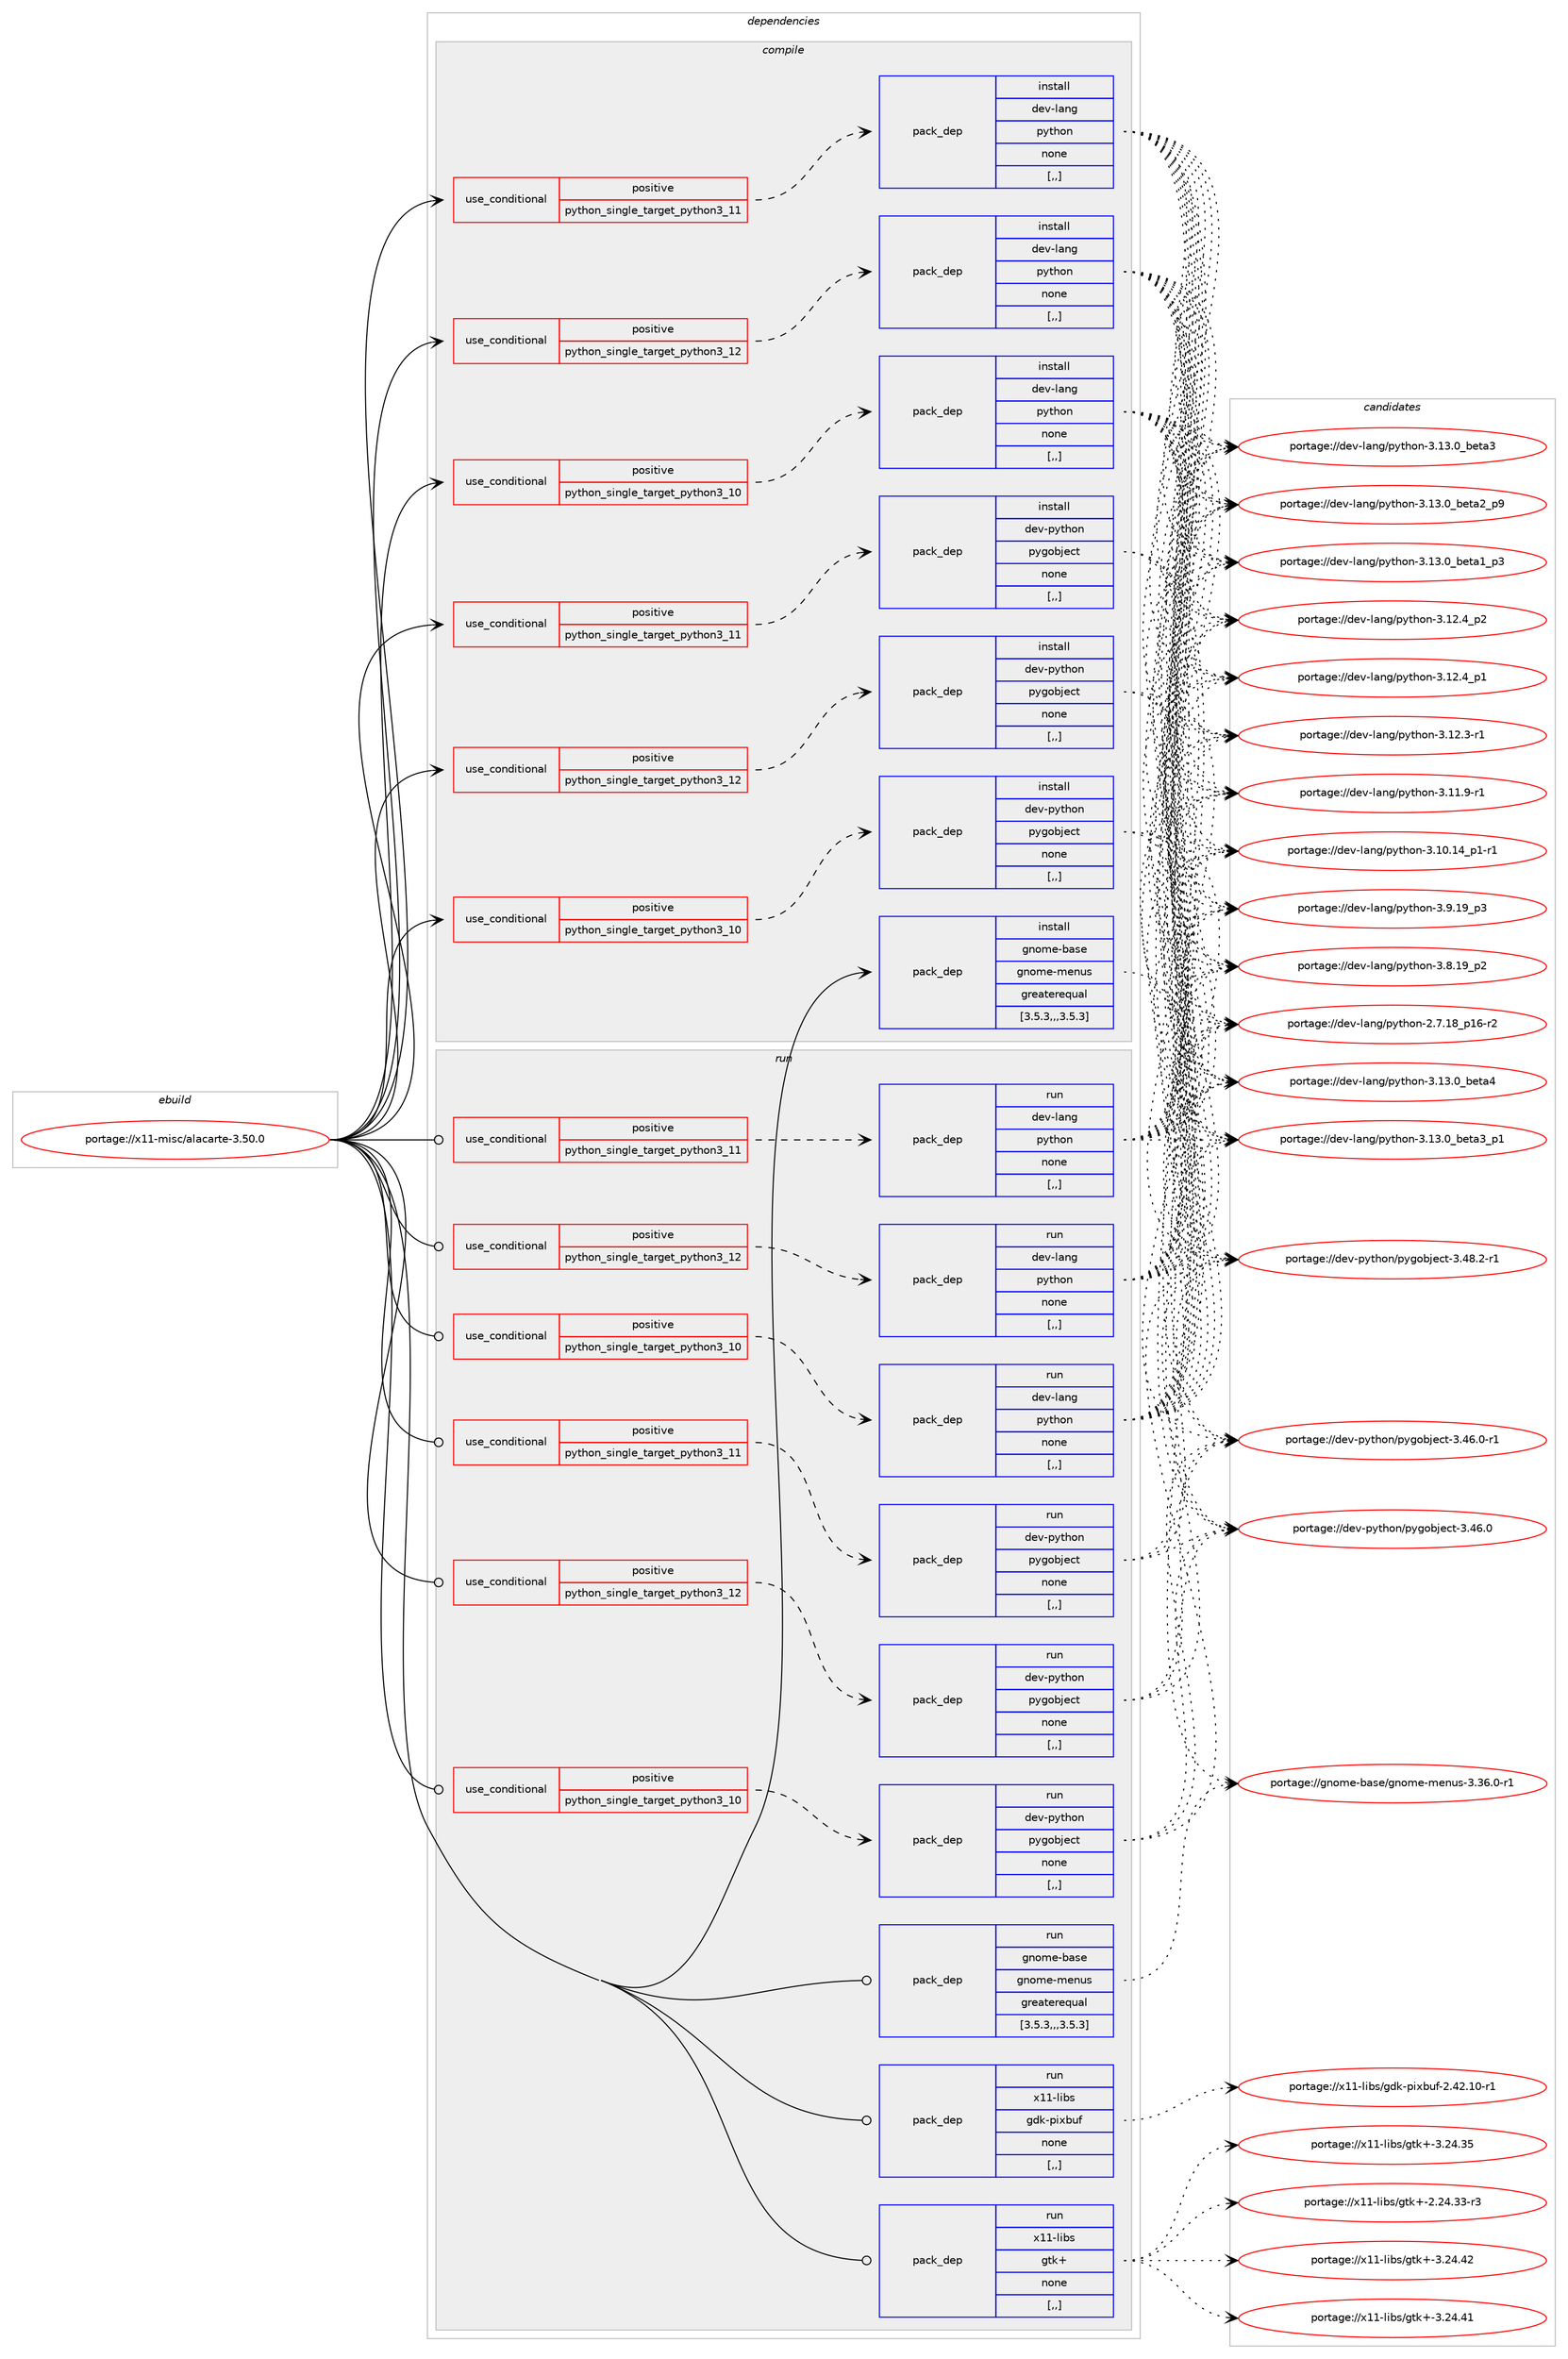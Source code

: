 digraph prolog {

# *************
# Graph options
# *************

newrank=true;
concentrate=true;
compound=true;
graph [rankdir=LR,fontname=Helvetica,fontsize=10,ranksep=1.5];#, ranksep=2.5, nodesep=0.2];
edge  [arrowhead=vee];
node  [fontname=Helvetica,fontsize=10];

# **********
# The ebuild
# **********

subgraph cluster_leftcol {
color=gray;
label=<<i>ebuild</i>>;
id [label="portage://x11-misc/alacarte-3.50.0", color=red, width=4, href="../x11-misc/alacarte-3.50.0.svg"];
}

# ****************
# The dependencies
# ****************

subgraph cluster_midcol {
color=gray;
label=<<i>dependencies</i>>;
subgraph cluster_compile {
fillcolor="#eeeeee";
style=filled;
label=<<i>compile</i>>;
subgraph cond122089 {
dependency459650 [label=<<TABLE BORDER="0" CELLBORDER="1" CELLSPACING="0" CELLPADDING="4"><TR><TD ROWSPAN="3" CELLPADDING="10">use_conditional</TD></TR><TR><TD>positive</TD></TR><TR><TD>python_single_target_python3_10</TD></TR></TABLE>>, shape=none, color=red];
subgraph pack334178 {
dependency459651 [label=<<TABLE BORDER="0" CELLBORDER="1" CELLSPACING="0" CELLPADDING="4" WIDTH="220"><TR><TD ROWSPAN="6" CELLPADDING="30">pack_dep</TD></TR><TR><TD WIDTH="110">install</TD></TR><TR><TD>dev-lang</TD></TR><TR><TD>python</TD></TR><TR><TD>none</TD></TR><TR><TD>[,,]</TD></TR></TABLE>>, shape=none, color=blue];
}
dependency459650:e -> dependency459651:w [weight=20,style="dashed",arrowhead="vee"];
}
id:e -> dependency459650:w [weight=20,style="solid",arrowhead="vee"];
subgraph cond122090 {
dependency459652 [label=<<TABLE BORDER="0" CELLBORDER="1" CELLSPACING="0" CELLPADDING="4"><TR><TD ROWSPAN="3" CELLPADDING="10">use_conditional</TD></TR><TR><TD>positive</TD></TR><TR><TD>python_single_target_python3_10</TD></TR></TABLE>>, shape=none, color=red];
subgraph pack334179 {
dependency459653 [label=<<TABLE BORDER="0" CELLBORDER="1" CELLSPACING="0" CELLPADDING="4" WIDTH="220"><TR><TD ROWSPAN="6" CELLPADDING="30">pack_dep</TD></TR><TR><TD WIDTH="110">install</TD></TR><TR><TD>dev-python</TD></TR><TR><TD>pygobject</TD></TR><TR><TD>none</TD></TR><TR><TD>[,,]</TD></TR></TABLE>>, shape=none, color=blue];
}
dependency459652:e -> dependency459653:w [weight=20,style="dashed",arrowhead="vee"];
}
id:e -> dependency459652:w [weight=20,style="solid",arrowhead="vee"];
subgraph cond122091 {
dependency459654 [label=<<TABLE BORDER="0" CELLBORDER="1" CELLSPACING="0" CELLPADDING="4"><TR><TD ROWSPAN="3" CELLPADDING="10">use_conditional</TD></TR><TR><TD>positive</TD></TR><TR><TD>python_single_target_python3_11</TD></TR></TABLE>>, shape=none, color=red];
subgraph pack334180 {
dependency459655 [label=<<TABLE BORDER="0" CELLBORDER="1" CELLSPACING="0" CELLPADDING="4" WIDTH="220"><TR><TD ROWSPAN="6" CELLPADDING="30">pack_dep</TD></TR><TR><TD WIDTH="110">install</TD></TR><TR><TD>dev-lang</TD></TR><TR><TD>python</TD></TR><TR><TD>none</TD></TR><TR><TD>[,,]</TD></TR></TABLE>>, shape=none, color=blue];
}
dependency459654:e -> dependency459655:w [weight=20,style="dashed",arrowhead="vee"];
}
id:e -> dependency459654:w [weight=20,style="solid",arrowhead="vee"];
subgraph cond122092 {
dependency459656 [label=<<TABLE BORDER="0" CELLBORDER="1" CELLSPACING="0" CELLPADDING="4"><TR><TD ROWSPAN="3" CELLPADDING="10">use_conditional</TD></TR><TR><TD>positive</TD></TR><TR><TD>python_single_target_python3_11</TD></TR></TABLE>>, shape=none, color=red];
subgraph pack334181 {
dependency459657 [label=<<TABLE BORDER="0" CELLBORDER="1" CELLSPACING="0" CELLPADDING="4" WIDTH="220"><TR><TD ROWSPAN="6" CELLPADDING="30">pack_dep</TD></TR><TR><TD WIDTH="110">install</TD></TR><TR><TD>dev-python</TD></TR><TR><TD>pygobject</TD></TR><TR><TD>none</TD></TR><TR><TD>[,,]</TD></TR></TABLE>>, shape=none, color=blue];
}
dependency459656:e -> dependency459657:w [weight=20,style="dashed",arrowhead="vee"];
}
id:e -> dependency459656:w [weight=20,style="solid",arrowhead="vee"];
subgraph cond122093 {
dependency459658 [label=<<TABLE BORDER="0" CELLBORDER="1" CELLSPACING="0" CELLPADDING="4"><TR><TD ROWSPAN="3" CELLPADDING="10">use_conditional</TD></TR><TR><TD>positive</TD></TR><TR><TD>python_single_target_python3_12</TD></TR></TABLE>>, shape=none, color=red];
subgraph pack334182 {
dependency459659 [label=<<TABLE BORDER="0" CELLBORDER="1" CELLSPACING="0" CELLPADDING="4" WIDTH="220"><TR><TD ROWSPAN="6" CELLPADDING="30">pack_dep</TD></TR><TR><TD WIDTH="110">install</TD></TR><TR><TD>dev-lang</TD></TR><TR><TD>python</TD></TR><TR><TD>none</TD></TR><TR><TD>[,,]</TD></TR></TABLE>>, shape=none, color=blue];
}
dependency459658:e -> dependency459659:w [weight=20,style="dashed",arrowhead="vee"];
}
id:e -> dependency459658:w [weight=20,style="solid",arrowhead="vee"];
subgraph cond122094 {
dependency459660 [label=<<TABLE BORDER="0" CELLBORDER="1" CELLSPACING="0" CELLPADDING="4"><TR><TD ROWSPAN="3" CELLPADDING="10">use_conditional</TD></TR><TR><TD>positive</TD></TR><TR><TD>python_single_target_python3_12</TD></TR></TABLE>>, shape=none, color=red];
subgraph pack334183 {
dependency459661 [label=<<TABLE BORDER="0" CELLBORDER="1" CELLSPACING="0" CELLPADDING="4" WIDTH="220"><TR><TD ROWSPAN="6" CELLPADDING="30">pack_dep</TD></TR><TR><TD WIDTH="110">install</TD></TR><TR><TD>dev-python</TD></TR><TR><TD>pygobject</TD></TR><TR><TD>none</TD></TR><TR><TD>[,,]</TD></TR></TABLE>>, shape=none, color=blue];
}
dependency459660:e -> dependency459661:w [weight=20,style="dashed",arrowhead="vee"];
}
id:e -> dependency459660:w [weight=20,style="solid",arrowhead="vee"];
subgraph pack334184 {
dependency459662 [label=<<TABLE BORDER="0" CELLBORDER="1" CELLSPACING="0" CELLPADDING="4" WIDTH="220"><TR><TD ROWSPAN="6" CELLPADDING="30">pack_dep</TD></TR><TR><TD WIDTH="110">install</TD></TR><TR><TD>gnome-base</TD></TR><TR><TD>gnome-menus</TD></TR><TR><TD>greaterequal</TD></TR><TR><TD>[3.5.3,,,3.5.3]</TD></TR></TABLE>>, shape=none, color=blue];
}
id:e -> dependency459662:w [weight=20,style="solid",arrowhead="vee"];
}
subgraph cluster_compileandrun {
fillcolor="#eeeeee";
style=filled;
label=<<i>compile and run</i>>;
}
subgraph cluster_run {
fillcolor="#eeeeee";
style=filled;
label=<<i>run</i>>;
subgraph cond122095 {
dependency459663 [label=<<TABLE BORDER="0" CELLBORDER="1" CELLSPACING="0" CELLPADDING="4"><TR><TD ROWSPAN="3" CELLPADDING="10">use_conditional</TD></TR><TR><TD>positive</TD></TR><TR><TD>python_single_target_python3_10</TD></TR></TABLE>>, shape=none, color=red];
subgraph pack334185 {
dependency459664 [label=<<TABLE BORDER="0" CELLBORDER="1" CELLSPACING="0" CELLPADDING="4" WIDTH="220"><TR><TD ROWSPAN="6" CELLPADDING="30">pack_dep</TD></TR><TR><TD WIDTH="110">run</TD></TR><TR><TD>dev-lang</TD></TR><TR><TD>python</TD></TR><TR><TD>none</TD></TR><TR><TD>[,,]</TD></TR></TABLE>>, shape=none, color=blue];
}
dependency459663:e -> dependency459664:w [weight=20,style="dashed",arrowhead="vee"];
}
id:e -> dependency459663:w [weight=20,style="solid",arrowhead="odot"];
subgraph cond122096 {
dependency459665 [label=<<TABLE BORDER="0" CELLBORDER="1" CELLSPACING="0" CELLPADDING="4"><TR><TD ROWSPAN="3" CELLPADDING="10">use_conditional</TD></TR><TR><TD>positive</TD></TR><TR><TD>python_single_target_python3_10</TD></TR></TABLE>>, shape=none, color=red];
subgraph pack334186 {
dependency459666 [label=<<TABLE BORDER="0" CELLBORDER="1" CELLSPACING="0" CELLPADDING="4" WIDTH="220"><TR><TD ROWSPAN="6" CELLPADDING="30">pack_dep</TD></TR><TR><TD WIDTH="110">run</TD></TR><TR><TD>dev-python</TD></TR><TR><TD>pygobject</TD></TR><TR><TD>none</TD></TR><TR><TD>[,,]</TD></TR></TABLE>>, shape=none, color=blue];
}
dependency459665:e -> dependency459666:w [weight=20,style="dashed",arrowhead="vee"];
}
id:e -> dependency459665:w [weight=20,style="solid",arrowhead="odot"];
subgraph cond122097 {
dependency459667 [label=<<TABLE BORDER="0" CELLBORDER="1" CELLSPACING="0" CELLPADDING="4"><TR><TD ROWSPAN="3" CELLPADDING="10">use_conditional</TD></TR><TR><TD>positive</TD></TR><TR><TD>python_single_target_python3_11</TD></TR></TABLE>>, shape=none, color=red];
subgraph pack334187 {
dependency459668 [label=<<TABLE BORDER="0" CELLBORDER="1" CELLSPACING="0" CELLPADDING="4" WIDTH="220"><TR><TD ROWSPAN="6" CELLPADDING="30">pack_dep</TD></TR><TR><TD WIDTH="110">run</TD></TR><TR><TD>dev-lang</TD></TR><TR><TD>python</TD></TR><TR><TD>none</TD></TR><TR><TD>[,,]</TD></TR></TABLE>>, shape=none, color=blue];
}
dependency459667:e -> dependency459668:w [weight=20,style="dashed",arrowhead="vee"];
}
id:e -> dependency459667:w [weight=20,style="solid",arrowhead="odot"];
subgraph cond122098 {
dependency459669 [label=<<TABLE BORDER="0" CELLBORDER="1" CELLSPACING="0" CELLPADDING="4"><TR><TD ROWSPAN="3" CELLPADDING="10">use_conditional</TD></TR><TR><TD>positive</TD></TR><TR><TD>python_single_target_python3_11</TD></TR></TABLE>>, shape=none, color=red];
subgraph pack334188 {
dependency459670 [label=<<TABLE BORDER="0" CELLBORDER="1" CELLSPACING="0" CELLPADDING="4" WIDTH="220"><TR><TD ROWSPAN="6" CELLPADDING="30">pack_dep</TD></TR><TR><TD WIDTH="110">run</TD></TR><TR><TD>dev-python</TD></TR><TR><TD>pygobject</TD></TR><TR><TD>none</TD></TR><TR><TD>[,,]</TD></TR></TABLE>>, shape=none, color=blue];
}
dependency459669:e -> dependency459670:w [weight=20,style="dashed",arrowhead="vee"];
}
id:e -> dependency459669:w [weight=20,style="solid",arrowhead="odot"];
subgraph cond122099 {
dependency459671 [label=<<TABLE BORDER="0" CELLBORDER="1" CELLSPACING="0" CELLPADDING="4"><TR><TD ROWSPAN="3" CELLPADDING="10">use_conditional</TD></TR><TR><TD>positive</TD></TR><TR><TD>python_single_target_python3_12</TD></TR></TABLE>>, shape=none, color=red];
subgraph pack334189 {
dependency459672 [label=<<TABLE BORDER="0" CELLBORDER="1" CELLSPACING="0" CELLPADDING="4" WIDTH="220"><TR><TD ROWSPAN="6" CELLPADDING="30">pack_dep</TD></TR><TR><TD WIDTH="110">run</TD></TR><TR><TD>dev-lang</TD></TR><TR><TD>python</TD></TR><TR><TD>none</TD></TR><TR><TD>[,,]</TD></TR></TABLE>>, shape=none, color=blue];
}
dependency459671:e -> dependency459672:w [weight=20,style="dashed",arrowhead="vee"];
}
id:e -> dependency459671:w [weight=20,style="solid",arrowhead="odot"];
subgraph cond122100 {
dependency459673 [label=<<TABLE BORDER="0" CELLBORDER="1" CELLSPACING="0" CELLPADDING="4"><TR><TD ROWSPAN="3" CELLPADDING="10">use_conditional</TD></TR><TR><TD>positive</TD></TR><TR><TD>python_single_target_python3_12</TD></TR></TABLE>>, shape=none, color=red];
subgraph pack334190 {
dependency459674 [label=<<TABLE BORDER="0" CELLBORDER="1" CELLSPACING="0" CELLPADDING="4" WIDTH="220"><TR><TD ROWSPAN="6" CELLPADDING="30">pack_dep</TD></TR><TR><TD WIDTH="110">run</TD></TR><TR><TD>dev-python</TD></TR><TR><TD>pygobject</TD></TR><TR><TD>none</TD></TR><TR><TD>[,,]</TD></TR></TABLE>>, shape=none, color=blue];
}
dependency459673:e -> dependency459674:w [weight=20,style="dashed",arrowhead="vee"];
}
id:e -> dependency459673:w [weight=20,style="solid",arrowhead="odot"];
subgraph pack334191 {
dependency459675 [label=<<TABLE BORDER="0" CELLBORDER="1" CELLSPACING="0" CELLPADDING="4" WIDTH="220"><TR><TD ROWSPAN="6" CELLPADDING="30">pack_dep</TD></TR><TR><TD WIDTH="110">run</TD></TR><TR><TD>gnome-base</TD></TR><TR><TD>gnome-menus</TD></TR><TR><TD>greaterequal</TD></TR><TR><TD>[3.5.3,,,3.5.3]</TD></TR></TABLE>>, shape=none, color=blue];
}
id:e -> dependency459675:w [weight=20,style="solid",arrowhead="odot"];
subgraph pack334192 {
dependency459676 [label=<<TABLE BORDER="0" CELLBORDER="1" CELLSPACING="0" CELLPADDING="4" WIDTH="220"><TR><TD ROWSPAN="6" CELLPADDING="30">pack_dep</TD></TR><TR><TD WIDTH="110">run</TD></TR><TR><TD>x11-libs</TD></TR><TR><TD>gdk-pixbuf</TD></TR><TR><TD>none</TD></TR><TR><TD>[,,]</TD></TR></TABLE>>, shape=none, color=blue];
}
id:e -> dependency459676:w [weight=20,style="solid",arrowhead="odot"];
subgraph pack334193 {
dependency459677 [label=<<TABLE BORDER="0" CELLBORDER="1" CELLSPACING="0" CELLPADDING="4" WIDTH="220"><TR><TD ROWSPAN="6" CELLPADDING="30">pack_dep</TD></TR><TR><TD WIDTH="110">run</TD></TR><TR><TD>x11-libs</TD></TR><TR><TD>gtk+</TD></TR><TR><TD>none</TD></TR><TR><TD>[,,]</TD></TR></TABLE>>, shape=none, color=blue];
}
id:e -> dependency459677:w [weight=20,style="solid",arrowhead="odot"];
}
}

# **************
# The candidates
# **************

subgraph cluster_choices {
rank=same;
color=gray;
label=<<i>candidates</i>>;

subgraph choice334178 {
color=black;
nodesep=1;
choice1001011184510897110103471121211161041111104551464951464895981011169752 [label="portage://dev-lang/python-3.13.0_beta4", color=red, width=4,href="../dev-lang/python-3.13.0_beta4.svg"];
choice10010111845108971101034711212111610411111045514649514648959810111697519511249 [label="portage://dev-lang/python-3.13.0_beta3_p1", color=red, width=4,href="../dev-lang/python-3.13.0_beta3_p1.svg"];
choice1001011184510897110103471121211161041111104551464951464895981011169751 [label="portage://dev-lang/python-3.13.0_beta3", color=red, width=4,href="../dev-lang/python-3.13.0_beta3.svg"];
choice10010111845108971101034711212111610411111045514649514648959810111697509511257 [label="portage://dev-lang/python-3.13.0_beta2_p9", color=red, width=4,href="../dev-lang/python-3.13.0_beta2_p9.svg"];
choice10010111845108971101034711212111610411111045514649514648959810111697499511251 [label="portage://dev-lang/python-3.13.0_beta1_p3", color=red, width=4,href="../dev-lang/python-3.13.0_beta1_p3.svg"];
choice100101118451089711010347112121116104111110455146495046529511250 [label="portage://dev-lang/python-3.12.4_p2", color=red, width=4,href="../dev-lang/python-3.12.4_p2.svg"];
choice100101118451089711010347112121116104111110455146495046529511249 [label="portage://dev-lang/python-3.12.4_p1", color=red, width=4,href="../dev-lang/python-3.12.4_p1.svg"];
choice100101118451089711010347112121116104111110455146495046514511449 [label="portage://dev-lang/python-3.12.3-r1", color=red, width=4,href="../dev-lang/python-3.12.3-r1.svg"];
choice100101118451089711010347112121116104111110455146494946574511449 [label="portage://dev-lang/python-3.11.9-r1", color=red, width=4,href="../dev-lang/python-3.11.9-r1.svg"];
choice100101118451089711010347112121116104111110455146494846495295112494511449 [label="portage://dev-lang/python-3.10.14_p1-r1", color=red, width=4,href="../dev-lang/python-3.10.14_p1-r1.svg"];
choice100101118451089711010347112121116104111110455146574649579511251 [label="portage://dev-lang/python-3.9.19_p3", color=red, width=4,href="../dev-lang/python-3.9.19_p3.svg"];
choice100101118451089711010347112121116104111110455146564649579511250 [label="portage://dev-lang/python-3.8.19_p2", color=red, width=4,href="../dev-lang/python-3.8.19_p2.svg"];
choice100101118451089711010347112121116104111110455046554649569511249544511450 [label="portage://dev-lang/python-2.7.18_p16-r2", color=red, width=4,href="../dev-lang/python-2.7.18_p16-r2.svg"];
dependency459651:e -> choice1001011184510897110103471121211161041111104551464951464895981011169752:w [style=dotted,weight="100"];
dependency459651:e -> choice10010111845108971101034711212111610411111045514649514648959810111697519511249:w [style=dotted,weight="100"];
dependency459651:e -> choice1001011184510897110103471121211161041111104551464951464895981011169751:w [style=dotted,weight="100"];
dependency459651:e -> choice10010111845108971101034711212111610411111045514649514648959810111697509511257:w [style=dotted,weight="100"];
dependency459651:e -> choice10010111845108971101034711212111610411111045514649514648959810111697499511251:w [style=dotted,weight="100"];
dependency459651:e -> choice100101118451089711010347112121116104111110455146495046529511250:w [style=dotted,weight="100"];
dependency459651:e -> choice100101118451089711010347112121116104111110455146495046529511249:w [style=dotted,weight="100"];
dependency459651:e -> choice100101118451089711010347112121116104111110455146495046514511449:w [style=dotted,weight="100"];
dependency459651:e -> choice100101118451089711010347112121116104111110455146494946574511449:w [style=dotted,weight="100"];
dependency459651:e -> choice100101118451089711010347112121116104111110455146494846495295112494511449:w [style=dotted,weight="100"];
dependency459651:e -> choice100101118451089711010347112121116104111110455146574649579511251:w [style=dotted,weight="100"];
dependency459651:e -> choice100101118451089711010347112121116104111110455146564649579511250:w [style=dotted,weight="100"];
dependency459651:e -> choice100101118451089711010347112121116104111110455046554649569511249544511450:w [style=dotted,weight="100"];
}
subgraph choice334179 {
color=black;
nodesep=1;
choice10010111845112121116104111110471121211031119810610199116455146525646504511449 [label="portage://dev-python/pygobject-3.48.2-r1", color=red, width=4,href="../dev-python/pygobject-3.48.2-r1.svg"];
choice10010111845112121116104111110471121211031119810610199116455146525446484511449 [label="portage://dev-python/pygobject-3.46.0-r1", color=red, width=4,href="../dev-python/pygobject-3.46.0-r1.svg"];
choice1001011184511212111610411111047112121103111981061019911645514652544648 [label="portage://dev-python/pygobject-3.46.0", color=red, width=4,href="../dev-python/pygobject-3.46.0.svg"];
dependency459653:e -> choice10010111845112121116104111110471121211031119810610199116455146525646504511449:w [style=dotted,weight="100"];
dependency459653:e -> choice10010111845112121116104111110471121211031119810610199116455146525446484511449:w [style=dotted,weight="100"];
dependency459653:e -> choice1001011184511212111610411111047112121103111981061019911645514652544648:w [style=dotted,weight="100"];
}
subgraph choice334180 {
color=black;
nodesep=1;
choice1001011184510897110103471121211161041111104551464951464895981011169752 [label="portage://dev-lang/python-3.13.0_beta4", color=red, width=4,href="../dev-lang/python-3.13.0_beta4.svg"];
choice10010111845108971101034711212111610411111045514649514648959810111697519511249 [label="portage://dev-lang/python-3.13.0_beta3_p1", color=red, width=4,href="../dev-lang/python-3.13.0_beta3_p1.svg"];
choice1001011184510897110103471121211161041111104551464951464895981011169751 [label="portage://dev-lang/python-3.13.0_beta3", color=red, width=4,href="../dev-lang/python-3.13.0_beta3.svg"];
choice10010111845108971101034711212111610411111045514649514648959810111697509511257 [label="portage://dev-lang/python-3.13.0_beta2_p9", color=red, width=4,href="../dev-lang/python-3.13.0_beta2_p9.svg"];
choice10010111845108971101034711212111610411111045514649514648959810111697499511251 [label="portage://dev-lang/python-3.13.0_beta1_p3", color=red, width=4,href="../dev-lang/python-3.13.0_beta1_p3.svg"];
choice100101118451089711010347112121116104111110455146495046529511250 [label="portage://dev-lang/python-3.12.4_p2", color=red, width=4,href="../dev-lang/python-3.12.4_p2.svg"];
choice100101118451089711010347112121116104111110455146495046529511249 [label="portage://dev-lang/python-3.12.4_p1", color=red, width=4,href="../dev-lang/python-3.12.4_p1.svg"];
choice100101118451089711010347112121116104111110455146495046514511449 [label="portage://dev-lang/python-3.12.3-r1", color=red, width=4,href="../dev-lang/python-3.12.3-r1.svg"];
choice100101118451089711010347112121116104111110455146494946574511449 [label="portage://dev-lang/python-3.11.9-r1", color=red, width=4,href="../dev-lang/python-3.11.9-r1.svg"];
choice100101118451089711010347112121116104111110455146494846495295112494511449 [label="portage://dev-lang/python-3.10.14_p1-r1", color=red, width=4,href="../dev-lang/python-3.10.14_p1-r1.svg"];
choice100101118451089711010347112121116104111110455146574649579511251 [label="portage://dev-lang/python-3.9.19_p3", color=red, width=4,href="../dev-lang/python-3.9.19_p3.svg"];
choice100101118451089711010347112121116104111110455146564649579511250 [label="portage://dev-lang/python-3.8.19_p2", color=red, width=4,href="../dev-lang/python-3.8.19_p2.svg"];
choice100101118451089711010347112121116104111110455046554649569511249544511450 [label="portage://dev-lang/python-2.7.18_p16-r2", color=red, width=4,href="../dev-lang/python-2.7.18_p16-r2.svg"];
dependency459655:e -> choice1001011184510897110103471121211161041111104551464951464895981011169752:w [style=dotted,weight="100"];
dependency459655:e -> choice10010111845108971101034711212111610411111045514649514648959810111697519511249:w [style=dotted,weight="100"];
dependency459655:e -> choice1001011184510897110103471121211161041111104551464951464895981011169751:w [style=dotted,weight="100"];
dependency459655:e -> choice10010111845108971101034711212111610411111045514649514648959810111697509511257:w [style=dotted,weight="100"];
dependency459655:e -> choice10010111845108971101034711212111610411111045514649514648959810111697499511251:w [style=dotted,weight="100"];
dependency459655:e -> choice100101118451089711010347112121116104111110455146495046529511250:w [style=dotted,weight="100"];
dependency459655:e -> choice100101118451089711010347112121116104111110455146495046529511249:w [style=dotted,weight="100"];
dependency459655:e -> choice100101118451089711010347112121116104111110455146495046514511449:w [style=dotted,weight="100"];
dependency459655:e -> choice100101118451089711010347112121116104111110455146494946574511449:w [style=dotted,weight="100"];
dependency459655:e -> choice100101118451089711010347112121116104111110455146494846495295112494511449:w [style=dotted,weight="100"];
dependency459655:e -> choice100101118451089711010347112121116104111110455146574649579511251:w [style=dotted,weight="100"];
dependency459655:e -> choice100101118451089711010347112121116104111110455146564649579511250:w [style=dotted,weight="100"];
dependency459655:e -> choice100101118451089711010347112121116104111110455046554649569511249544511450:w [style=dotted,weight="100"];
}
subgraph choice334181 {
color=black;
nodesep=1;
choice10010111845112121116104111110471121211031119810610199116455146525646504511449 [label="portage://dev-python/pygobject-3.48.2-r1", color=red, width=4,href="../dev-python/pygobject-3.48.2-r1.svg"];
choice10010111845112121116104111110471121211031119810610199116455146525446484511449 [label="portage://dev-python/pygobject-3.46.0-r1", color=red, width=4,href="../dev-python/pygobject-3.46.0-r1.svg"];
choice1001011184511212111610411111047112121103111981061019911645514652544648 [label="portage://dev-python/pygobject-3.46.0", color=red, width=4,href="../dev-python/pygobject-3.46.0.svg"];
dependency459657:e -> choice10010111845112121116104111110471121211031119810610199116455146525646504511449:w [style=dotted,weight="100"];
dependency459657:e -> choice10010111845112121116104111110471121211031119810610199116455146525446484511449:w [style=dotted,weight="100"];
dependency459657:e -> choice1001011184511212111610411111047112121103111981061019911645514652544648:w [style=dotted,weight="100"];
}
subgraph choice334182 {
color=black;
nodesep=1;
choice1001011184510897110103471121211161041111104551464951464895981011169752 [label="portage://dev-lang/python-3.13.0_beta4", color=red, width=4,href="../dev-lang/python-3.13.0_beta4.svg"];
choice10010111845108971101034711212111610411111045514649514648959810111697519511249 [label="portage://dev-lang/python-3.13.0_beta3_p1", color=red, width=4,href="../dev-lang/python-3.13.0_beta3_p1.svg"];
choice1001011184510897110103471121211161041111104551464951464895981011169751 [label="portage://dev-lang/python-3.13.0_beta3", color=red, width=4,href="../dev-lang/python-3.13.0_beta3.svg"];
choice10010111845108971101034711212111610411111045514649514648959810111697509511257 [label="portage://dev-lang/python-3.13.0_beta2_p9", color=red, width=4,href="../dev-lang/python-3.13.0_beta2_p9.svg"];
choice10010111845108971101034711212111610411111045514649514648959810111697499511251 [label="portage://dev-lang/python-3.13.0_beta1_p3", color=red, width=4,href="../dev-lang/python-3.13.0_beta1_p3.svg"];
choice100101118451089711010347112121116104111110455146495046529511250 [label="portage://dev-lang/python-3.12.4_p2", color=red, width=4,href="../dev-lang/python-3.12.4_p2.svg"];
choice100101118451089711010347112121116104111110455146495046529511249 [label="portage://dev-lang/python-3.12.4_p1", color=red, width=4,href="../dev-lang/python-3.12.4_p1.svg"];
choice100101118451089711010347112121116104111110455146495046514511449 [label="portage://dev-lang/python-3.12.3-r1", color=red, width=4,href="../dev-lang/python-3.12.3-r1.svg"];
choice100101118451089711010347112121116104111110455146494946574511449 [label="portage://dev-lang/python-3.11.9-r1", color=red, width=4,href="../dev-lang/python-3.11.9-r1.svg"];
choice100101118451089711010347112121116104111110455146494846495295112494511449 [label="portage://dev-lang/python-3.10.14_p1-r1", color=red, width=4,href="../dev-lang/python-3.10.14_p1-r1.svg"];
choice100101118451089711010347112121116104111110455146574649579511251 [label="portage://dev-lang/python-3.9.19_p3", color=red, width=4,href="../dev-lang/python-3.9.19_p3.svg"];
choice100101118451089711010347112121116104111110455146564649579511250 [label="portage://dev-lang/python-3.8.19_p2", color=red, width=4,href="../dev-lang/python-3.8.19_p2.svg"];
choice100101118451089711010347112121116104111110455046554649569511249544511450 [label="portage://dev-lang/python-2.7.18_p16-r2", color=red, width=4,href="../dev-lang/python-2.7.18_p16-r2.svg"];
dependency459659:e -> choice1001011184510897110103471121211161041111104551464951464895981011169752:w [style=dotted,weight="100"];
dependency459659:e -> choice10010111845108971101034711212111610411111045514649514648959810111697519511249:w [style=dotted,weight="100"];
dependency459659:e -> choice1001011184510897110103471121211161041111104551464951464895981011169751:w [style=dotted,weight="100"];
dependency459659:e -> choice10010111845108971101034711212111610411111045514649514648959810111697509511257:w [style=dotted,weight="100"];
dependency459659:e -> choice10010111845108971101034711212111610411111045514649514648959810111697499511251:w [style=dotted,weight="100"];
dependency459659:e -> choice100101118451089711010347112121116104111110455146495046529511250:w [style=dotted,weight="100"];
dependency459659:e -> choice100101118451089711010347112121116104111110455146495046529511249:w [style=dotted,weight="100"];
dependency459659:e -> choice100101118451089711010347112121116104111110455146495046514511449:w [style=dotted,weight="100"];
dependency459659:e -> choice100101118451089711010347112121116104111110455146494946574511449:w [style=dotted,weight="100"];
dependency459659:e -> choice100101118451089711010347112121116104111110455146494846495295112494511449:w [style=dotted,weight="100"];
dependency459659:e -> choice100101118451089711010347112121116104111110455146574649579511251:w [style=dotted,weight="100"];
dependency459659:e -> choice100101118451089711010347112121116104111110455146564649579511250:w [style=dotted,weight="100"];
dependency459659:e -> choice100101118451089711010347112121116104111110455046554649569511249544511450:w [style=dotted,weight="100"];
}
subgraph choice334183 {
color=black;
nodesep=1;
choice10010111845112121116104111110471121211031119810610199116455146525646504511449 [label="portage://dev-python/pygobject-3.48.2-r1", color=red, width=4,href="../dev-python/pygobject-3.48.2-r1.svg"];
choice10010111845112121116104111110471121211031119810610199116455146525446484511449 [label="portage://dev-python/pygobject-3.46.0-r1", color=red, width=4,href="../dev-python/pygobject-3.46.0-r1.svg"];
choice1001011184511212111610411111047112121103111981061019911645514652544648 [label="portage://dev-python/pygobject-3.46.0", color=red, width=4,href="../dev-python/pygobject-3.46.0.svg"];
dependency459661:e -> choice10010111845112121116104111110471121211031119810610199116455146525646504511449:w [style=dotted,weight="100"];
dependency459661:e -> choice10010111845112121116104111110471121211031119810610199116455146525446484511449:w [style=dotted,weight="100"];
dependency459661:e -> choice1001011184511212111610411111047112121103111981061019911645514652544648:w [style=dotted,weight="100"];
}
subgraph choice334184 {
color=black;
nodesep=1;
choice1031101111091014598971151014710311011110910145109101110117115455146515446484511449 [label="portage://gnome-base/gnome-menus-3.36.0-r1", color=red, width=4,href="../gnome-base/gnome-menus-3.36.0-r1.svg"];
dependency459662:e -> choice1031101111091014598971151014710311011110910145109101110117115455146515446484511449:w [style=dotted,weight="100"];
}
subgraph choice334185 {
color=black;
nodesep=1;
choice1001011184510897110103471121211161041111104551464951464895981011169752 [label="portage://dev-lang/python-3.13.0_beta4", color=red, width=4,href="../dev-lang/python-3.13.0_beta4.svg"];
choice10010111845108971101034711212111610411111045514649514648959810111697519511249 [label="portage://dev-lang/python-3.13.0_beta3_p1", color=red, width=4,href="../dev-lang/python-3.13.0_beta3_p1.svg"];
choice1001011184510897110103471121211161041111104551464951464895981011169751 [label="portage://dev-lang/python-3.13.0_beta3", color=red, width=4,href="../dev-lang/python-3.13.0_beta3.svg"];
choice10010111845108971101034711212111610411111045514649514648959810111697509511257 [label="portage://dev-lang/python-3.13.0_beta2_p9", color=red, width=4,href="../dev-lang/python-3.13.0_beta2_p9.svg"];
choice10010111845108971101034711212111610411111045514649514648959810111697499511251 [label="portage://dev-lang/python-3.13.0_beta1_p3", color=red, width=4,href="../dev-lang/python-3.13.0_beta1_p3.svg"];
choice100101118451089711010347112121116104111110455146495046529511250 [label="portage://dev-lang/python-3.12.4_p2", color=red, width=4,href="../dev-lang/python-3.12.4_p2.svg"];
choice100101118451089711010347112121116104111110455146495046529511249 [label="portage://dev-lang/python-3.12.4_p1", color=red, width=4,href="../dev-lang/python-3.12.4_p1.svg"];
choice100101118451089711010347112121116104111110455146495046514511449 [label="portage://dev-lang/python-3.12.3-r1", color=red, width=4,href="../dev-lang/python-3.12.3-r1.svg"];
choice100101118451089711010347112121116104111110455146494946574511449 [label="portage://dev-lang/python-3.11.9-r1", color=red, width=4,href="../dev-lang/python-3.11.9-r1.svg"];
choice100101118451089711010347112121116104111110455146494846495295112494511449 [label="portage://dev-lang/python-3.10.14_p1-r1", color=red, width=4,href="../dev-lang/python-3.10.14_p1-r1.svg"];
choice100101118451089711010347112121116104111110455146574649579511251 [label="portage://dev-lang/python-3.9.19_p3", color=red, width=4,href="../dev-lang/python-3.9.19_p3.svg"];
choice100101118451089711010347112121116104111110455146564649579511250 [label="portage://dev-lang/python-3.8.19_p2", color=red, width=4,href="../dev-lang/python-3.8.19_p2.svg"];
choice100101118451089711010347112121116104111110455046554649569511249544511450 [label="portage://dev-lang/python-2.7.18_p16-r2", color=red, width=4,href="../dev-lang/python-2.7.18_p16-r2.svg"];
dependency459664:e -> choice1001011184510897110103471121211161041111104551464951464895981011169752:w [style=dotted,weight="100"];
dependency459664:e -> choice10010111845108971101034711212111610411111045514649514648959810111697519511249:w [style=dotted,weight="100"];
dependency459664:e -> choice1001011184510897110103471121211161041111104551464951464895981011169751:w [style=dotted,weight="100"];
dependency459664:e -> choice10010111845108971101034711212111610411111045514649514648959810111697509511257:w [style=dotted,weight="100"];
dependency459664:e -> choice10010111845108971101034711212111610411111045514649514648959810111697499511251:w [style=dotted,weight="100"];
dependency459664:e -> choice100101118451089711010347112121116104111110455146495046529511250:w [style=dotted,weight="100"];
dependency459664:e -> choice100101118451089711010347112121116104111110455146495046529511249:w [style=dotted,weight="100"];
dependency459664:e -> choice100101118451089711010347112121116104111110455146495046514511449:w [style=dotted,weight="100"];
dependency459664:e -> choice100101118451089711010347112121116104111110455146494946574511449:w [style=dotted,weight="100"];
dependency459664:e -> choice100101118451089711010347112121116104111110455146494846495295112494511449:w [style=dotted,weight="100"];
dependency459664:e -> choice100101118451089711010347112121116104111110455146574649579511251:w [style=dotted,weight="100"];
dependency459664:e -> choice100101118451089711010347112121116104111110455146564649579511250:w [style=dotted,weight="100"];
dependency459664:e -> choice100101118451089711010347112121116104111110455046554649569511249544511450:w [style=dotted,weight="100"];
}
subgraph choice334186 {
color=black;
nodesep=1;
choice10010111845112121116104111110471121211031119810610199116455146525646504511449 [label="portage://dev-python/pygobject-3.48.2-r1", color=red, width=4,href="../dev-python/pygobject-3.48.2-r1.svg"];
choice10010111845112121116104111110471121211031119810610199116455146525446484511449 [label="portage://dev-python/pygobject-3.46.0-r1", color=red, width=4,href="../dev-python/pygobject-3.46.0-r1.svg"];
choice1001011184511212111610411111047112121103111981061019911645514652544648 [label="portage://dev-python/pygobject-3.46.0", color=red, width=4,href="../dev-python/pygobject-3.46.0.svg"];
dependency459666:e -> choice10010111845112121116104111110471121211031119810610199116455146525646504511449:w [style=dotted,weight="100"];
dependency459666:e -> choice10010111845112121116104111110471121211031119810610199116455146525446484511449:w [style=dotted,weight="100"];
dependency459666:e -> choice1001011184511212111610411111047112121103111981061019911645514652544648:w [style=dotted,weight="100"];
}
subgraph choice334187 {
color=black;
nodesep=1;
choice1001011184510897110103471121211161041111104551464951464895981011169752 [label="portage://dev-lang/python-3.13.0_beta4", color=red, width=4,href="../dev-lang/python-3.13.0_beta4.svg"];
choice10010111845108971101034711212111610411111045514649514648959810111697519511249 [label="portage://dev-lang/python-3.13.0_beta3_p1", color=red, width=4,href="../dev-lang/python-3.13.0_beta3_p1.svg"];
choice1001011184510897110103471121211161041111104551464951464895981011169751 [label="portage://dev-lang/python-3.13.0_beta3", color=red, width=4,href="../dev-lang/python-3.13.0_beta3.svg"];
choice10010111845108971101034711212111610411111045514649514648959810111697509511257 [label="portage://dev-lang/python-3.13.0_beta2_p9", color=red, width=4,href="../dev-lang/python-3.13.0_beta2_p9.svg"];
choice10010111845108971101034711212111610411111045514649514648959810111697499511251 [label="portage://dev-lang/python-3.13.0_beta1_p3", color=red, width=4,href="../dev-lang/python-3.13.0_beta1_p3.svg"];
choice100101118451089711010347112121116104111110455146495046529511250 [label="portage://dev-lang/python-3.12.4_p2", color=red, width=4,href="../dev-lang/python-3.12.4_p2.svg"];
choice100101118451089711010347112121116104111110455146495046529511249 [label="portage://dev-lang/python-3.12.4_p1", color=red, width=4,href="../dev-lang/python-3.12.4_p1.svg"];
choice100101118451089711010347112121116104111110455146495046514511449 [label="portage://dev-lang/python-3.12.3-r1", color=red, width=4,href="../dev-lang/python-3.12.3-r1.svg"];
choice100101118451089711010347112121116104111110455146494946574511449 [label="portage://dev-lang/python-3.11.9-r1", color=red, width=4,href="../dev-lang/python-3.11.9-r1.svg"];
choice100101118451089711010347112121116104111110455146494846495295112494511449 [label="portage://dev-lang/python-3.10.14_p1-r1", color=red, width=4,href="../dev-lang/python-3.10.14_p1-r1.svg"];
choice100101118451089711010347112121116104111110455146574649579511251 [label="portage://dev-lang/python-3.9.19_p3", color=red, width=4,href="../dev-lang/python-3.9.19_p3.svg"];
choice100101118451089711010347112121116104111110455146564649579511250 [label="portage://dev-lang/python-3.8.19_p2", color=red, width=4,href="../dev-lang/python-3.8.19_p2.svg"];
choice100101118451089711010347112121116104111110455046554649569511249544511450 [label="portage://dev-lang/python-2.7.18_p16-r2", color=red, width=4,href="../dev-lang/python-2.7.18_p16-r2.svg"];
dependency459668:e -> choice1001011184510897110103471121211161041111104551464951464895981011169752:w [style=dotted,weight="100"];
dependency459668:e -> choice10010111845108971101034711212111610411111045514649514648959810111697519511249:w [style=dotted,weight="100"];
dependency459668:e -> choice1001011184510897110103471121211161041111104551464951464895981011169751:w [style=dotted,weight="100"];
dependency459668:e -> choice10010111845108971101034711212111610411111045514649514648959810111697509511257:w [style=dotted,weight="100"];
dependency459668:e -> choice10010111845108971101034711212111610411111045514649514648959810111697499511251:w [style=dotted,weight="100"];
dependency459668:e -> choice100101118451089711010347112121116104111110455146495046529511250:w [style=dotted,weight="100"];
dependency459668:e -> choice100101118451089711010347112121116104111110455146495046529511249:w [style=dotted,weight="100"];
dependency459668:e -> choice100101118451089711010347112121116104111110455146495046514511449:w [style=dotted,weight="100"];
dependency459668:e -> choice100101118451089711010347112121116104111110455146494946574511449:w [style=dotted,weight="100"];
dependency459668:e -> choice100101118451089711010347112121116104111110455146494846495295112494511449:w [style=dotted,weight="100"];
dependency459668:e -> choice100101118451089711010347112121116104111110455146574649579511251:w [style=dotted,weight="100"];
dependency459668:e -> choice100101118451089711010347112121116104111110455146564649579511250:w [style=dotted,weight="100"];
dependency459668:e -> choice100101118451089711010347112121116104111110455046554649569511249544511450:w [style=dotted,weight="100"];
}
subgraph choice334188 {
color=black;
nodesep=1;
choice10010111845112121116104111110471121211031119810610199116455146525646504511449 [label="portage://dev-python/pygobject-3.48.2-r1", color=red, width=4,href="../dev-python/pygobject-3.48.2-r1.svg"];
choice10010111845112121116104111110471121211031119810610199116455146525446484511449 [label="portage://dev-python/pygobject-3.46.0-r1", color=red, width=4,href="../dev-python/pygobject-3.46.0-r1.svg"];
choice1001011184511212111610411111047112121103111981061019911645514652544648 [label="portage://dev-python/pygobject-3.46.0", color=red, width=4,href="../dev-python/pygobject-3.46.0.svg"];
dependency459670:e -> choice10010111845112121116104111110471121211031119810610199116455146525646504511449:w [style=dotted,weight="100"];
dependency459670:e -> choice10010111845112121116104111110471121211031119810610199116455146525446484511449:w [style=dotted,weight="100"];
dependency459670:e -> choice1001011184511212111610411111047112121103111981061019911645514652544648:w [style=dotted,weight="100"];
}
subgraph choice334189 {
color=black;
nodesep=1;
choice1001011184510897110103471121211161041111104551464951464895981011169752 [label="portage://dev-lang/python-3.13.0_beta4", color=red, width=4,href="../dev-lang/python-3.13.0_beta4.svg"];
choice10010111845108971101034711212111610411111045514649514648959810111697519511249 [label="portage://dev-lang/python-3.13.0_beta3_p1", color=red, width=4,href="../dev-lang/python-3.13.0_beta3_p1.svg"];
choice1001011184510897110103471121211161041111104551464951464895981011169751 [label="portage://dev-lang/python-3.13.0_beta3", color=red, width=4,href="../dev-lang/python-3.13.0_beta3.svg"];
choice10010111845108971101034711212111610411111045514649514648959810111697509511257 [label="portage://dev-lang/python-3.13.0_beta2_p9", color=red, width=4,href="../dev-lang/python-3.13.0_beta2_p9.svg"];
choice10010111845108971101034711212111610411111045514649514648959810111697499511251 [label="portage://dev-lang/python-3.13.0_beta1_p3", color=red, width=4,href="../dev-lang/python-3.13.0_beta1_p3.svg"];
choice100101118451089711010347112121116104111110455146495046529511250 [label="portage://dev-lang/python-3.12.4_p2", color=red, width=4,href="../dev-lang/python-3.12.4_p2.svg"];
choice100101118451089711010347112121116104111110455146495046529511249 [label="portage://dev-lang/python-3.12.4_p1", color=red, width=4,href="../dev-lang/python-3.12.4_p1.svg"];
choice100101118451089711010347112121116104111110455146495046514511449 [label="portage://dev-lang/python-3.12.3-r1", color=red, width=4,href="../dev-lang/python-3.12.3-r1.svg"];
choice100101118451089711010347112121116104111110455146494946574511449 [label="portage://dev-lang/python-3.11.9-r1", color=red, width=4,href="../dev-lang/python-3.11.9-r1.svg"];
choice100101118451089711010347112121116104111110455146494846495295112494511449 [label="portage://dev-lang/python-3.10.14_p1-r1", color=red, width=4,href="../dev-lang/python-3.10.14_p1-r1.svg"];
choice100101118451089711010347112121116104111110455146574649579511251 [label="portage://dev-lang/python-3.9.19_p3", color=red, width=4,href="../dev-lang/python-3.9.19_p3.svg"];
choice100101118451089711010347112121116104111110455146564649579511250 [label="portage://dev-lang/python-3.8.19_p2", color=red, width=4,href="../dev-lang/python-3.8.19_p2.svg"];
choice100101118451089711010347112121116104111110455046554649569511249544511450 [label="portage://dev-lang/python-2.7.18_p16-r2", color=red, width=4,href="../dev-lang/python-2.7.18_p16-r2.svg"];
dependency459672:e -> choice1001011184510897110103471121211161041111104551464951464895981011169752:w [style=dotted,weight="100"];
dependency459672:e -> choice10010111845108971101034711212111610411111045514649514648959810111697519511249:w [style=dotted,weight="100"];
dependency459672:e -> choice1001011184510897110103471121211161041111104551464951464895981011169751:w [style=dotted,weight="100"];
dependency459672:e -> choice10010111845108971101034711212111610411111045514649514648959810111697509511257:w [style=dotted,weight="100"];
dependency459672:e -> choice10010111845108971101034711212111610411111045514649514648959810111697499511251:w [style=dotted,weight="100"];
dependency459672:e -> choice100101118451089711010347112121116104111110455146495046529511250:w [style=dotted,weight="100"];
dependency459672:e -> choice100101118451089711010347112121116104111110455146495046529511249:w [style=dotted,weight="100"];
dependency459672:e -> choice100101118451089711010347112121116104111110455146495046514511449:w [style=dotted,weight="100"];
dependency459672:e -> choice100101118451089711010347112121116104111110455146494946574511449:w [style=dotted,weight="100"];
dependency459672:e -> choice100101118451089711010347112121116104111110455146494846495295112494511449:w [style=dotted,weight="100"];
dependency459672:e -> choice100101118451089711010347112121116104111110455146574649579511251:w [style=dotted,weight="100"];
dependency459672:e -> choice100101118451089711010347112121116104111110455146564649579511250:w [style=dotted,weight="100"];
dependency459672:e -> choice100101118451089711010347112121116104111110455046554649569511249544511450:w [style=dotted,weight="100"];
}
subgraph choice334190 {
color=black;
nodesep=1;
choice10010111845112121116104111110471121211031119810610199116455146525646504511449 [label="portage://dev-python/pygobject-3.48.2-r1", color=red, width=4,href="../dev-python/pygobject-3.48.2-r1.svg"];
choice10010111845112121116104111110471121211031119810610199116455146525446484511449 [label="portage://dev-python/pygobject-3.46.0-r1", color=red, width=4,href="../dev-python/pygobject-3.46.0-r1.svg"];
choice1001011184511212111610411111047112121103111981061019911645514652544648 [label="portage://dev-python/pygobject-3.46.0", color=red, width=4,href="../dev-python/pygobject-3.46.0.svg"];
dependency459674:e -> choice10010111845112121116104111110471121211031119810610199116455146525646504511449:w [style=dotted,weight="100"];
dependency459674:e -> choice10010111845112121116104111110471121211031119810610199116455146525446484511449:w [style=dotted,weight="100"];
dependency459674:e -> choice1001011184511212111610411111047112121103111981061019911645514652544648:w [style=dotted,weight="100"];
}
subgraph choice334191 {
color=black;
nodesep=1;
choice1031101111091014598971151014710311011110910145109101110117115455146515446484511449 [label="portage://gnome-base/gnome-menus-3.36.0-r1", color=red, width=4,href="../gnome-base/gnome-menus-3.36.0-r1.svg"];
dependency459675:e -> choice1031101111091014598971151014710311011110910145109101110117115455146515446484511449:w [style=dotted,weight="100"];
}
subgraph choice334192 {
color=black;
nodesep=1;
choice1204949451081059811547103100107451121051209811710245504652504649484511449 [label="portage://x11-libs/gdk-pixbuf-2.42.10-r1", color=red, width=4,href="../x11-libs/gdk-pixbuf-2.42.10-r1.svg"];
dependency459676:e -> choice1204949451081059811547103100107451121051209811710245504652504649484511449:w [style=dotted,weight="100"];
}
subgraph choice334193 {
color=black;
nodesep=1;
choice1204949451081059811547103116107434551465052465250 [label="portage://x11-libs/gtk+-3.24.42", color=red, width=4,href="../x11-libs/gtk+-3.24.42.svg"];
choice1204949451081059811547103116107434551465052465249 [label="portage://x11-libs/gtk+-3.24.41", color=red, width=4,href="../x11-libs/gtk+-3.24.41.svg"];
choice1204949451081059811547103116107434551465052465153 [label="portage://x11-libs/gtk+-3.24.35", color=red, width=4,href="../x11-libs/gtk+-3.24.35.svg"];
choice12049494510810598115471031161074345504650524651514511451 [label="portage://x11-libs/gtk+-2.24.33-r3", color=red, width=4,href="../x11-libs/gtk+-2.24.33-r3.svg"];
dependency459677:e -> choice1204949451081059811547103116107434551465052465250:w [style=dotted,weight="100"];
dependency459677:e -> choice1204949451081059811547103116107434551465052465249:w [style=dotted,weight="100"];
dependency459677:e -> choice1204949451081059811547103116107434551465052465153:w [style=dotted,weight="100"];
dependency459677:e -> choice12049494510810598115471031161074345504650524651514511451:w [style=dotted,weight="100"];
}
}

}

